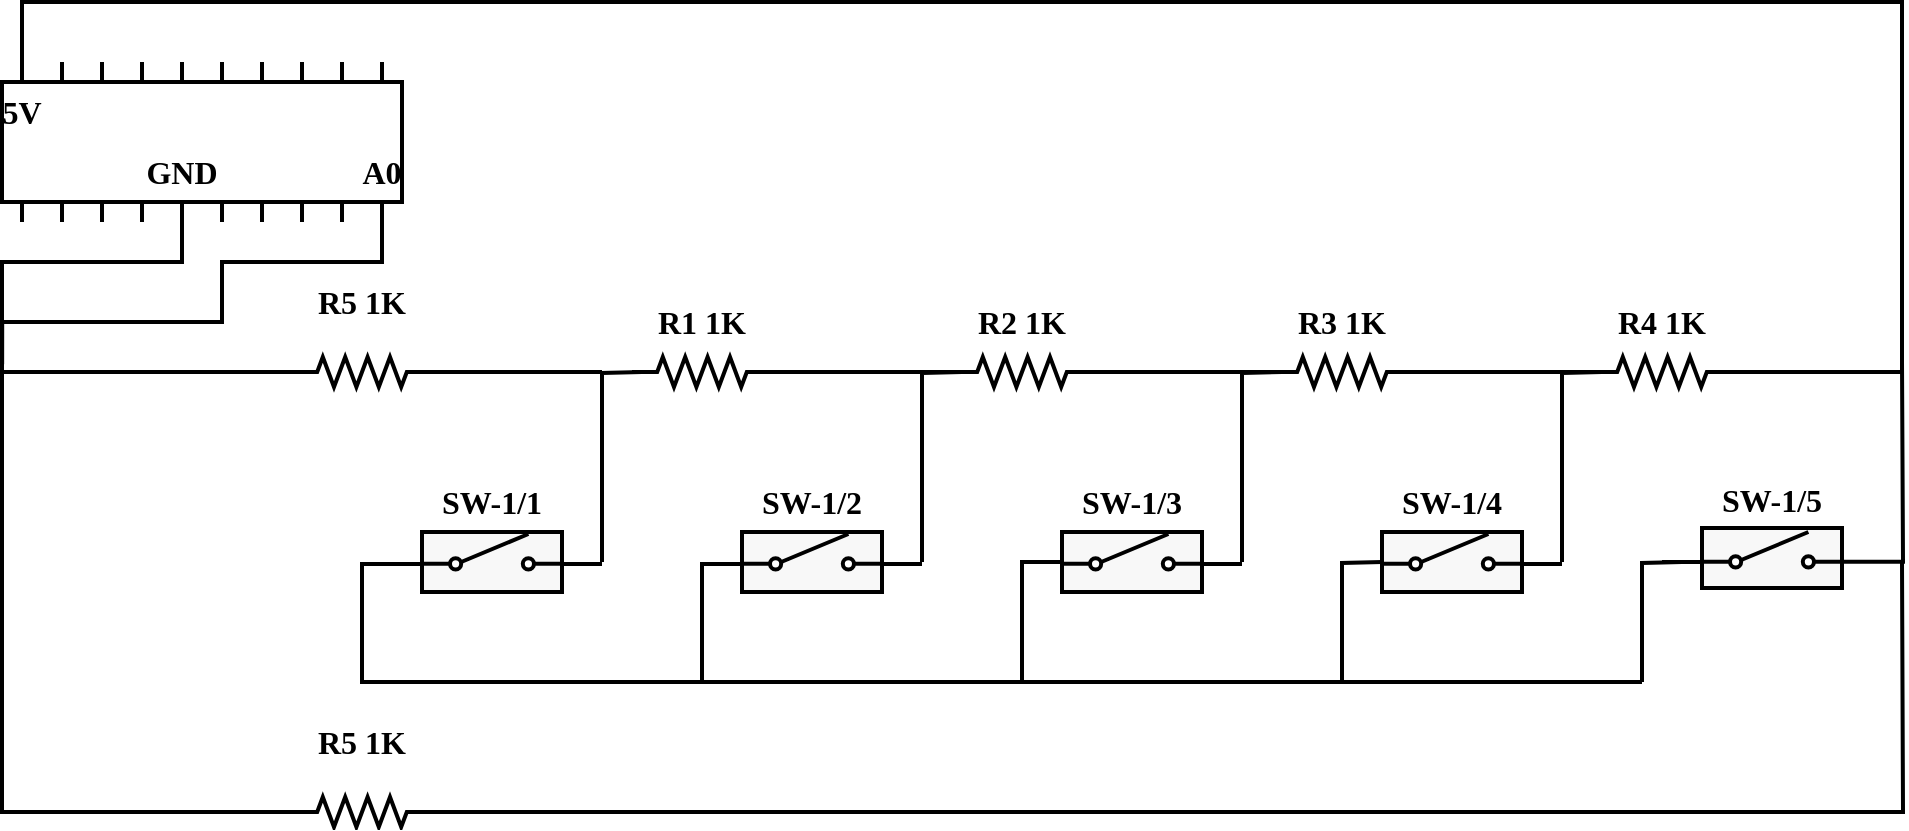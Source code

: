 <mxfile version="20.2.3" type="device"><diagram id="cDs1XNeC3KNOXzIQdutF" name="Page-1"><mxGraphModel dx="1083" dy="685" grid="1" gridSize="10" guides="1" tooltips="1" connect="1" arrows="1" fold="1" page="1" pageScale="1" pageWidth="1920" pageHeight="1200" math="0" shadow="0"><root><mxCell id="0"/><mxCell id="1" parent="0"/><mxCell id="VmOUu1FVubhifAoEVIVH-1" value="" style="rounded=0;whiteSpace=wrap;html=1;strokeWidth=2;fillColor=#F8F8F8;" parent="1" vertex="1"><mxGeometry x="460" y="385" width="70" height="30" as="geometry"/></mxCell><mxCell id="VmOUu1FVubhifAoEVIVH-2" value="" style="shape=mxgraph.electrical.electro-mechanical.singleSwitch;aspect=fixed;elSwitchState=off;strokeWidth=2;" parent="1" vertex="1"><mxGeometry x="460" y="386" width="70" height="18.67" as="geometry"/></mxCell><mxCell id="VmOUu1FVubhifAoEVIVH-3" value="SW-1/1" style="rounded=0;whiteSpace=wrap;html=1;fillColor=none;fontSize=16;fontFamily=Fira Code;fontSource=https%3A%2F%2Ffonts.googleapis.com%2Fcss%3Ffamily%3DFira%2BCode;fontStyle=1;strokeWidth=2;strokeColor=none;" parent="1" vertex="1"><mxGeometry x="460" y="355" width="70" height="30" as="geometry"/></mxCell><mxCell id="VmOUu1FVubhifAoEVIVH-4" value="" style="endArrow=none;html=1;rounded=0;strokeWidth=2;" parent="1" edge="1"><mxGeometry width="50" height="50" relative="1" as="geometry"><mxPoint x="460" y="401" as="sourcePoint"/><mxPoint x="430" y="401" as="targetPoint"/></mxGeometry></mxCell><mxCell id="VmOUu1FVubhifAoEVIVH-6" value="" style="endArrow=none;html=1;rounded=0;strokeWidth=2;" parent="1" edge="1"><mxGeometry width="50" height="50" relative="1" as="geometry"><mxPoint x="260" y="230" as="sourcePoint"/><mxPoint x="260" y="150" as="targetPoint"/></mxGeometry></mxCell><mxCell id="VmOUu1FVubhifAoEVIVH-7" value="" style="endArrow=none;html=1;rounded=0;strokeWidth=2;" parent="1" edge="1"><mxGeometry width="50" height="50" relative="1" as="geometry"><mxPoint x="280" y="230" as="sourcePoint"/><mxPoint x="280" y="150" as="targetPoint"/></mxGeometry></mxCell><mxCell id="VmOUu1FVubhifAoEVIVH-8" value="" style="endArrow=none;html=1;rounded=0;strokeWidth=2;" parent="1" edge="1"><mxGeometry width="50" height="50" relative="1" as="geometry"><mxPoint x="300" y="230" as="sourcePoint"/><mxPoint x="300" y="150" as="targetPoint"/></mxGeometry></mxCell><mxCell id="VmOUu1FVubhifAoEVIVH-9" value="" style="endArrow=none;html=1;rounded=0;strokeWidth=2;" parent="1" edge="1"><mxGeometry width="50" height="50" relative="1" as="geometry"><mxPoint x="320" y="230" as="sourcePoint"/><mxPoint x="320" y="150" as="targetPoint"/></mxGeometry></mxCell><mxCell id="VmOUu1FVubhifAoEVIVH-10" value="" style="endArrow=none;html=1;rounded=0;strokeWidth=2;" parent="1" edge="1"><mxGeometry width="50" height="50" relative="1" as="geometry"><mxPoint x="340" y="230" as="sourcePoint"/><mxPoint x="340" y="150" as="targetPoint"/></mxGeometry></mxCell><mxCell id="VmOUu1FVubhifAoEVIVH-11" value="" style="endArrow=none;html=1;rounded=0;strokeWidth=2;" parent="1" edge="1"><mxGeometry width="50" height="50" relative="1" as="geometry"><mxPoint x="360" y="230" as="sourcePoint"/><mxPoint x="360" y="150" as="targetPoint"/></mxGeometry></mxCell><mxCell id="VmOUu1FVubhifAoEVIVH-12" value="" style="endArrow=none;html=1;rounded=0;strokeWidth=2;" parent="1" edge="1"><mxGeometry width="50" height="50" relative="1" as="geometry"><mxPoint x="380" y="230" as="sourcePoint"/><mxPoint x="380" y="150" as="targetPoint"/></mxGeometry></mxCell><mxCell id="VmOUu1FVubhifAoEVIVH-13" value="" style="endArrow=none;html=1;rounded=0;strokeWidth=2;" parent="1" edge="1"><mxGeometry width="50" height="50" relative="1" as="geometry"><mxPoint x="400" y="230" as="sourcePoint"/><mxPoint x="400" y="150" as="targetPoint"/></mxGeometry></mxCell><mxCell id="VmOUu1FVubhifAoEVIVH-14" value="" style="endArrow=none;html=1;rounded=0;strokeWidth=2;" parent="1" edge="1"><mxGeometry width="50" height="50" relative="1" as="geometry"><mxPoint x="420" y="230" as="sourcePoint"/><mxPoint x="420" y="150" as="targetPoint"/></mxGeometry></mxCell><mxCell id="VmOUu1FVubhifAoEVIVH-15" value="" style="endArrow=none;html=1;rounded=0;strokeWidth=2;" parent="1" edge="1"><mxGeometry width="50" height="50" relative="1" as="geometry"><mxPoint x="440" y="230" as="sourcePoint"/><mxPoint x="440" y="150" as="targetPoint"/></mxGeometry></mxCell><mxCell id="VmOUu1FVubhifAoEVIVH-5" value="" style="rounded=0;whiteSpace=wrap;html=1;strokeWidth=2;" parent="1" vertex="1"><mxGeometry x="250" y="160" width="200" height="60" as="geometry"/></mxCell><mxCell id="VmOUu1FVubhifAoEVIVH-16" value="5V" style="rounded=0;whiteSpace=wrap;html=1;fillColor=none;fontSize=16;fontFamily=Fira Code;fontSource=https%3A%2F%2Ffonts.googleapis.com%2Fcss%3Ffamily%3DFira%2BCode;fontStyle=1;strokeWidth=2;strokeColor=none;" parent="1" vertex="1"><mxGeometry x="250" y="160" width="20" height="30" as="geometry"/></mxCell><mxCell id="VmOUu1FVubhifAoEVIVH-17" value="GND" style="rounded=0;whiteSpace=wrap;html=1;fillColor=none;fontSize=16;fontFamily=Fira Code;fontSource=https%3A%2F%2Ffonts.googleapis.com%2Fcss%3Ffamily%3DFira%2BCode;fontStyle=1;strokeWidth=2;strokeColor=none;" parent="1" vertex="1"><mxGeometry x="330" y="190" width="20" height="30" as="geometry"/></mxCell><mxCell id="jg_vc5XrxILoncdtg4bw-17" style="edgeStyle=orthogonalEdgeStyle;rounded=0;jumpStyle=arc;jumpSize=12;orthogonalLoop=1;jettySize=auto;html=1;endArrow=none;endFill=0;strokeWidth=2;" edge="1" parent="1" source="VmOUu1FVubhifAoEVIVH-18"><mxGeometry relative="1" as="geometry"><mxPoint x="250.077" y="301.154" as="targetPoint"/><Array as="points"><mxPoint x="440" y="250"/><mxPoint x="360" y="250"/><mxPoint x="360" y="280"/><mxPoint x="250" y="280"/></Array></mxGeometry></mxCell><mxCell id="VmOUu1FVubhifAoEVIVH-18" value="A0" style="rounded=0;whiteSpace=wrap;html=1;fillColor=none;fontSize=16;fontFamily=Fira Code;fontSource=https%3A%2F%2Ffonts.googleapis.com%2Fcss%3Ffamily%3DFira%2BCode;fontStyle=1;strokeWidth=2;strokeColor=none;" parent="1" vertex="1"><mxGeometry x="430" y="190" width="20" height="30" as="geometry"/></mxCell><mxCell id="VmOUu1FVubhifAoEVIVH-19" value="" style="rounded=0;whiteSpace=wrap;html=1;strokeWidth=2;fillColor=#F8F8F8;" parent="1" vertex="1"><mxGeometry x="620" y="385" width="70" height="30" as="geometry"/></mxCell><mxCell id="VmOUu1FVubhifAoEVIVH-20" value="" style="shape=mxgraph.electrical.electro-mechanical.singleSwitch;aspect=fixed;elSwitchState=off;strokeWidth=2;" parent="1" vertex="1"><mxGeometry x="620" y="386" width="70" height="18.67" as="geometry"/></mxCell><mxCell id="VmOUu1FVubhifAoEVIVH-21" value="SW-1/2" style="rounded=0;whiteSpace=wrap;html=1;fillColor=none;fontSize=16;fontFamily=Fira Code;fontSource=https%3A%2F%2Ffonts.googleapis.com%2Fcss%3Ffamily%3DFira%2BCode;fontStyle=1;strokeWidth=2;strokeColor=none;" parent="1" vertex="1"><mxGeometry x="620" y="355" width="70" height="30" as="geometry"/></mxCell><mxCell id="VmOUu1FVubhifAoEVIVH-22" value="" style="endArrow=none;html=1;rounded=0;strokeWidth=2;" parent="1" edge="1"><mxGeometry width="50" height="50" relative="1" as="geometry"><mxPoint x="620" y="401" as="sourcePoint"/><mxPoint x="600" y="460" as="targetPoint"/><Array as="points"><mxPoint x="600" y="401"/></Array></mxGeometry></mxCell><mxCell id="VmOUu1FVubhifAoEVIVH-62" style="edgeStyle=orthogonalEdgeStyle;rounded=0;orthogonalLoop=1;jettySize=auto;html=1;endArrow=none;endFill=0;strokeWidth=2;" parent="1" source="VmOUu1FVubhifAoEVIVH-23" edge="1"><mxGeometry relative="1" as="geometry"><mxPoint x="760" y="460" as="targetPoint"/></mxGeometry></mxCell><mxCell id="VmOUu1FVubhifAoEVIVH-23" value="" style="rounded=0;whiteSpace=wrap;html=1;strokeWidth=2;fillColor=#F8F8F8;fontStyle=1" parent="1" vertex="1"><mxGeometry x="780" y="385" width="70" height="30" as="geometry"/></mxCell><mxCell id="VmOUu1FVubhifAoEVIVH-24" value="" style="shape=mxgraph.electrical.electro-mechanical.singleSwitch;aspect=fixed;elSwitchState=off;strokeWidth=2;fontStyle=1" parent="1" vertex="1"><mxGeometry x="780" y="386" width="70" height="18.67" as="geometry"/></mxCell><mxCell id="VmOUu1FVubhifAoEVIVH-25" value="SW-1/3" style="rounded=0;whiteSpace=wrap;html=1;fillColor=none;fontSize=16;fontFamily=Fira Code;fontSource=https%3A%2F%2Ffonts.googleapis.com%2Fcss%3Ffamily%3DFira%2BCode;fontStyle=1;strokeWidth=2;strokeColor=none;" parent="1" vertex="1"><mxGeometry x="780" y="355" width="70" height="30" as="geometry"/></mxCell><mxCell id="VmOUu1FVubhifAoEVIVH-27" value="" style="rounded=0;whiteSpace=wrap;html=1;strokeWidth=2;fillColor=#F8F8F8;fontStyle=1" parent="1" vertex="1"><mxGeometry x="940" y="385" width="70" height="30" as="geometry"/></mxCell><mxCell id="VmOUu1FVubhifAoEVIVH-61" style="edgeStyle=orthogonalEdgeStyle;rounded=0;orthogonalLoop=1;jettySize=auto;html=1;endArrow=none;endFill=0;strokeWidth=2;" parent="1" edge="1"><mxGeometry relative="1" as="geometry"><mxPoint x="920" y="460" as="targetPoint"/><mxPoint x="940" y="400" as="sourcePoint"/></mxGeometry></mxCell><mxCell id="VmOUu1FVubhifAoEVIVH-28" value="" style="shape=mxgraph.electrical.electro-mechanical.singleSwitch;aspect=fixed;elSwitchState=off;strokeWidth=2;fontStyle=1" parent="1" vertex="1"><mxGeometry x="940" y="386" width="70" height="18.67" as="geometry"/></mxCell><mxCell id="VmOUu1FVubhifAoEVIVH-29" value="SW-1/4" style="rounded=0;whiteSpace=wrap;html=1;fillColor=none;fontSize=16;fontFamily=Fira Code;fontSource=https%3A%2F%2Ffonts.googleapis.com%2Fcss%3Ffamily%3DFira%2BCode;fontStyle=1;strokeWidth=2;strokeColor=none;" parent="1" vertex="1"><mxGeometry x="940" y="355" width="70" height="30" as="geometry"/></mxCell><mxCell id="VmOUu1FVubhifAoEVIVH-31" value="" style="rounded=0;whiteSpace=wrap;html=1;strokeWidth=2;fillColor=#F8F8F8;fontStyle=1" parent="1" vertex="1"><mxGeometry x="1100" y="383" width="70" height="30" as="geometry"/></mxCell><mxCell id="VmOUu1FVubhifAoEVIVH-63" style="edgeStyle=orthogonalEdgeStyle;rounded=0;orthogonalLoop=1;jettySize=auto;html=1;endArrow=none;endFill=0;strokeWidth=2;exitX=1;exitY=0.8;exitDx=0;exitDy=0;" parent="1" source="VmOUu1FVubhifAoEVIVH-32" edge="1"><mxGeometry relative="1" as="geometry"><mxPoint x="1200" y="300" as="targetPoint"/></mxGeometry></mxCell><mxCell id="VmOUu1FVubhifAoEVIVH-32" value="" style="shape=mxgraph.electrical.electro-mechanical.singleSwitch;aspect=fixed;elSwitchState=off;strokeWidth=2;fontStyle=1" parent="1" vertex="1"><mxGeometry x="1100" y="385" width="70" height="18.67" as="geometry"/></mxCell><mxCell id="VmOUu1FVubhifAoEVIVH-33" value="SW-1/5" style="rounded=0;whiteSpace=wrap;html=1;fillColor=none;fontSize=16;fontFamily=Fira Code;fontSource=https%3A%2F%2Ffonts.googleapis.com%2Fcss%3Ffamily%3DFira%2BCode;fontStyle=1;strokeWidth=2;strokeColor=none;" parent="1" vertex="1"><mxGeometry x="1100" y="354" width="70" height="30" as="geometry"/></mxCell><mxCell id="VmOUu1FVubhifAoEVIVH-34" value="" style="endArrow=none;html=1;rounded=0;strokeWidth=2;fontStyle=1" parent="1" edge="1"><mxGeometry width="50" height="50" relative="1" as="geometry"><mxPoint x="1100" y="400" as="sourcePoint"/><mxPoint x="1080" y="400" as="targetPoint"/></mxGeometry></mxCell><mxCell id="VmOUu1FVubhifAoEVIVH-35" value="" style="endArrow=none;html=1;rounded=0;strokeWidth=2;" parent="1" edge="1"><mxGeometry width="50" height="50" relative="1" as="geometry"><mxPoint x="550" y="401" as="sourcePoint"/><mxPoint x="530" y="401" as="targetPoint"/></mxGeometry></mxCell><mxCell id="VmOUu1FVubhifAoEVIVH-36" value="" style="endArrow=none;html=1;rounded=0;strokeWidth=2;" parent="1" edge="1"><mxGeometry width="50" height="50" relative="1" as="geometry"><mxPoint x="710" y="401" as="sourcePoint"/><mxPoint x="690" y="401" as="targetPoint"/></mxGeometry></mxCell><mxCell id="VmOUu1FVubhifAoEVIVH-37" value="" style="endArrow=none;html=1;rounded=0;strokeWidth=2;" parent="1" edge="1"><mxGeometry width="50" height="50" relative="1" as="geometry"><mxPoint x="870" y="401" as="sourcePoint"/><mxPoint x="850" y="401" as="targetPoint"/></mxGeometry></mxCell><mxCell id="VmOUu1FVubhifAoEVIVH-38" value="" style="endArrow=none;html=1;rounded=0;strokeWidth=2;" parent="1" edge="1"><mxGeometry width="50" height="50" relative="1" as="geometry"><mxPoint x="1030" y="401" as="sourcePoint"/><mxPoint x="1010" y="401" as="targetPoint"/></mxGeometry></mxCell><mxCell id="VmOUu1FVubhifAoEVIVH-55" style="edgeStyle=orthogonalEdgeStyle;rounded=0;orthogonalLoop=1;jettySize=auto;html=1;endArrow=none;endFill=0;strokeWidth=2;exitX=0;exitY=0.5;exitDx=0;exitDy=0;" parent="1" edge="1"><mxGeometry relative="1" as="geometry"><mxPoint x="550" y="400" as="targetPoint"/><mxPoint x="570" y="305" as="sourcePoint"/></mxGeometry></mxCell><mxCell id="VmOUu1FVubhifAoEVIVH-41" value="R1 1K" style="rounded=0;whiteSpace=wrap;html=1;fillColor=none;fontSize=16;fontFamily=Fira Code;fontSource=https%3A%2F%2Ffonts.googleapis.com%2Fcss%3Ffamily%3DFira%2BCode;fontStyle=1;strokeWidth=2;strokeColor=none;" parent="1" vertex="1"><mxGeometry x="570" y="265" width="60" height="30" as="geometry"/></mxCell><mxCell id="VmOUu1FVubhifAoEVIVH-54" style="edgeStyle=orthogonalEdgeStyle;rounded=0;orthogonalLoop=1;jettySize=auto;html=1;entryX=1;entryY=0.5;entryDx=0;entryDy=0;endArrow=none;endFill=0;strokeWidth=2;" parent="1" edge="1"><mxGeometry relative="1" as="geometry"><mxPoint x="730" y="305" as="sourcePoint"/><mxPoint x="630" y="305" as="targetPoint"/></mxGeometry></mxCell><mxCell id="VmOUu1FVubhifAoEVIVH-60" style="edgeStyle=orthogonalEdgeStyle;rounded=0;orthogonalLoop=1;jettySize=auto;html=1;endArrow=none;endFill=0;strokeWidth=2;" parent="1" edge="1"><mxGeometry relative="1" as="geometry"><mxPoint x="710" y="400" as="targetPoint"/><mxPoint x="730" y="305.015" as="sourcePoint"/></mxGeometry></mxCell><mxCell id="VmOUu1FVubhifAoEVIVH-43" value="R2 1K" style="rounded=0;whiteSpace=wrap;html=1;fillColor=none;fontSize=16;fontFamily=Fira Code;fontSource=https%3A%2F%2Ffonts.googleapis.com%2Fcss%3Ffamily%3DFira%2BCode;fontStyle=1;strokeWidth=2;strokeColor=none;" parent="1" vertex="1"><mxGeometry x="730" y="265" width="60" height="30" as="geometry"/></mxCell><mxCell id="VmOUu1FVubhifAoEVIVH-53" style="edgeStyle=orthogonalEdgeStyle;rounded=0;orthogonalLoop=1;jettySize=auto;html=1;entryX=1;entryY=0.5;entryDx=0;entryDy=0;endArrow=none;endFill=0;strokeWidth=2;" parent="1" edge="1"><mxGeometry relative="1" as="geometry"><mxPoint x="890" y="305" as="sourcePoint"/><mxPoint x="790" y="305" as="targetPoint"/></mxGeometry></mxCell><mxCell id="VmOUu1FVubhifAoEVIVH-59" style="edgeStyle=orthogonalEdgeStyle;rounded=0;orthogonalLoop=1;jettySize=auto;html=1;endArrow=none;endFill=0;strokeWidth=2;" parent="1" edge="1"><mxGeometry relative="1" as="geometry"><mxPoint x="870" y="400" as="targetPoint"/><mxPoint x="890" y="305.015" as="sourcePoint"/></mxGeometry></mxCell><mxCell id="VmOUu1FVubhifAoEVIVH-45" value="R3 1K" style="rounded=0;whiteSpace=wrap;html=1;fillColor=none;fontSize=16;fontFamily=Fira Code;fontSource=https%3A%2F%2Ffonts.googleapis.com%2Fcss%3Ffamily%3DFira%2BCode;fontStyle=1;strokeWidth=2;strokeColor=none;" parent="1" vertex="1"><mxGeometry x="890" y="265" width="60" height="30" as="geometry"/></mxCell><mxCell id="VmOUu1FVubhifAoEVIVH-51" style="edgeStyle=orthogonalEdgeStyle;rounded=0;orthogonalLoop=1;jettySize=auto;html=1;strokeWidth=2;endArrow=none;endFill=0;exitX=1;exitY=0.5;exitDx=0;exitDy=0;" parent="1" edge="1"><mxGeometry relative="1" as="geometry"><mxPoint x="260" y="150" as="targetPoint"/><Array as="points"><mxPoint x="1200" y="305"/><mxPoint x="1200" y="120"/><mxPoint x="260" y="120"/></Array><mxPoint x="1110" y="305" as="sourcePoint"/></mxGeometry></mxCell><mxCell id="VmOUu1FVubhifAoEVIVH-52" style="edgeStyle=orthogonalEdgeStyle;rounded=0;orthogonalLoop=1;jettySize=auto;html=1;entryX=1;entryY=0.5;entryDx=0;entryDy=0;endArrow=none;endFill=0;strokeWidth=2;" parent="1" edge="1"><mxGeometry relative="1" as="geometry"><mxPoint x="1050" y="305" as="sourcePoint"/><mxPoint x="950" y="305" as="targetPoint"/></mxGeometry></mxCell><mxCell id="VmOUu1FVubhifAoEVIVH-58" style="edgeStyle=orthogonalEdgeStyle;rounded=0;orthogonalLoop=1;jettySize=auto;html=1;endArrow=none;endFill=0;strokeWidth=2;" parent="1" edge="1"><mxGeometry relative="1" as="geometry"><mxPoint x="1030" y="400" as="targetPoint"/><mxPoint x="1050" y="305.015" as="sourcePoint"/></mxGeometry></mxCell><mxCell id="VmOUu1FVubhifAoEVIVH-47" value="R4 1K" style="rounded=0;whiteSpace=wrap;html=1;fillColor=none;fontSize=16;fontFamily=Fira Code;fontSource=https%3A%2F%2Ffonts.googleapis.com%2Fcss%3Ffamily%3DFira%2BCode;fontStyle=1;strokeWidth=2;strokeColor=none;" parent="1" vertex="1"><mxGeometry x="1050" y="265" width="60" height="30" as="geometry"/></mxCell><mxCell id="VmOUu1FVubhifAoEVIVH-49" value="R5 1K" style="rounded=0;whiteSpace=wrap;html=1;fillColor=none;fontSize=16;fontFamily=Fira Code;fontSource=https%3A%2F%2Ffonts.googleapis.com%2Fcss%3Ffamily%3DFira%2BCode;fontStyle=1;strokeWidth=2;strokeColor=none;" parent="1" vertex="1"><mxGeometry x="400" y="475" width="60" height="30" as="geometry"/></mxCell><mxCell id="jg_vc5XrxILoncdtg4bw-1" value="" style="pointerEvents=1;verticalLabelPosition=bottom;shadow=0;dashed=0;align=center;html=1;verticalAlign=top;shape=mxgraph.electrical.resistors.resistor_2;strokeWidth=2;" vertex="1" parent="1"><mxGeometry x="565" y="297.5" width="70" height="15" as="geometry"/></mxCell><mxCell id="jg_vc5XrxILoncdtg4bw-3" value="" style="pointerEvents=1;verticalLabelPosition=bottom;shadow=0;dashed=0;align=center;html=1;verticalAlign=top;shape=mxgraph.electrical.resistors.resistor_2;strokeWidth=2;" vertex="1" parent="1"><mxGeometry x="725" y="297.5" width="70" height="15" as="geometry"/></mxCell><mxCell id="jg_vc5XrxILoncdtg4bw-4" value="" style="pointerEvents=1;verticalLabelPosition=bottom;shadow=0;dashed=0;align=center;html=1;verticalAlign=top;shape=mxgraph.electrical.resistors.resistor_2;strokeWidth=2;" vertex="1" parent="1"><mxGeometry x="885" y="297.5" width="70" height="15" as="geometry"/></mxCell><mxCell id="jg_vc5XrxILoncdtg4bw-5" value="" style="pointerEvents=1;verticalLabelPosition=bottom;shadow=0;dashed=0;align=center;html=1;verticalAlign=top;shape=mxgraph.electrical.resistors.resistor_2;strokeWidth=2;" vertex="1" parent="1"><mxGeometry x="1045" y="297.5" width="70" height="15" as="geometry"/></mxCell><mxCell id="jg_vc5XrxILoncdtg4bw-13" style="edgeStyle=orthogonalEdgeStyle;rounded=0;orthogonalLoop=1;jettySize=auto;html=1;endArrow=none;endFill=0;strokeWidth=2;" edge="1" parent="1" source="jg_vc5XrxILoncdtg4bw-6"><mxGeometry relative="1" as="geometry"><mxPoint x="1200" y="400" as="targetPoint"/></mxGeometry></mxCell><mxCell id="jg_vc5XrxILoncdtg4bw-14" style="edgeStyle=orthogonalEdgeStyle;rounded=0;orthogonalLoop=1;jettySize=auto;html=1;endArrow=none;endFill=0;strokeWidth=2;exitX=0;exitY=0.5;exitDx=0;exitDy=0;exitPerimeter=0;" edge="1" parent="1" source="jg_vc5XrxILoncdtg4bw-6"><mxGeometry relative="1" as="geometry"><mxPoint x="340" y="233" as="targetPoint"/><Array as="points"><mxPoint x="250" y="525"/><mxPoint x="250" y="250"/><mxPoint x="340" y="250"/><mxPoint x="340" y="230"/></Array></mxGeometry></mxCell><mxCell id="jg_vc5XrxILoncdtg4bw-6" value="" style="pointerEvents=1;verticalLabelPosition=bottom;shadow=0;dashed=0;align=center;html=1;verticalAlign=top;shape=mxgraph.electrical.resistors.resistor_2;strokeWidth=2;" vertex="1" parent="1"><mxGeometry x="395" y="517.5" width="70" height="15" as="geometry"/></mxCell><mxCell id="jg_vc5XrxILoncdtg4bw-7" value="R5 1K" style="rounded=0;whiteSpace=wrap;html=1;fillColor=none;fontSize=16;fontFamily=Fira Code;fontSource=https%3A%2F%2Ffonts.googleapis.com%2Fcss%3Ffamily%3DFira%2BCode;fontStyle=1;strokeWidth=2;strokeColor=none;" vertex="1" parent="1"><mxGeometry x="400" y="255" width="60" height="30" as="geometry"/></mxCell><mxCell id="jg_vc5XrxILoncdtg4bw-9" style="edgeStyle=orthogonalEdgeStyle;rounded=0;orthogonalLoop=1;jettySize=auto;html=1;strokeWidth=2;endArrow=none;endFill=0;" edge="1" parent="1" source="jg_vc5XrxILoncdtg4bw-8"><mxGeometry relative="1" as="geometry"><mxPoint x="550" y="305" as="targetPoint"/></mxGeometry></mxCell><mxCell id="jg_vc5XrxILoncdtg4bw-16" style="edgeStyle=orthogonalEdgeStyle;rounded=0;jumpStyle=arc;jumpSize=12;orthogonalLoop=1;jettySize=auto;html=1;endArrow=none;endFill=0;strokeWidth=2;exitX=0;exitY=0.5;exitDx=0;exitDy=0;exitPerimeter=0;" edge="1" parent="1" source="jg_vc5XrxILoncdtg4bw-8"><mxGeometry relative="1" as="geometry"><mxPoint x="250" y="307" as="targetPoint"/><Array as="points"><mxPoint x="250" y="305"/><mxPoint x="250" y="525"/></Array></mxGeometry></mxCell><mxCell id="jg_vc5XrxILoncdtg4bw-8" value="" style="pointerEvents=1;verticalLabelPosition=bottom;shadow=0;dashed=0;align=center;html=1;verticalAlign=top;shape=mxgraph.electrical.resistors.resistor_2;strokeWidth=2;" vertex="1" parent="1"><mxGeometry x="395" y="297.5" width="70" height="15" as="geometry"/></mxCell><mxCell id="jg_vc5XrxILoncdtg4bw-11" value="" style="endArrow=none;html=1;rounded=0;strokeWidth=2;" edge="1" parent="1"><mxGeometry width="50" height="50" relative="1" as="geometry"><mxPoint x="450.0" y="401" as="sourcePoint"/><mxPoint x="1070" y="460" as="targetPoint"/><Array as="points"><mxPoint x="430" y="401"/><mxPoint x="430" y="460"/></Array></mxGeometry></mxCell><mxCell id="jg_vc5XrxILoncdtg4bw-12" style="edgeStyle=orthogonalEdgeStyle;rounded=0;orthogonalLoop=1;jettySize=auto;html=1;endArrow=none;endFill=0;strokeWidth=2;" edge="1" parent="1"><mxGeometry relative="1" as="geometry"><mxPoint x="1070" y="460" as="targetPoint"/><mxPoint x="1090" y="400" as="sourcePoint"/></mxGeometry></mxCell></root></mxGraphModel></diagram></mxfile>